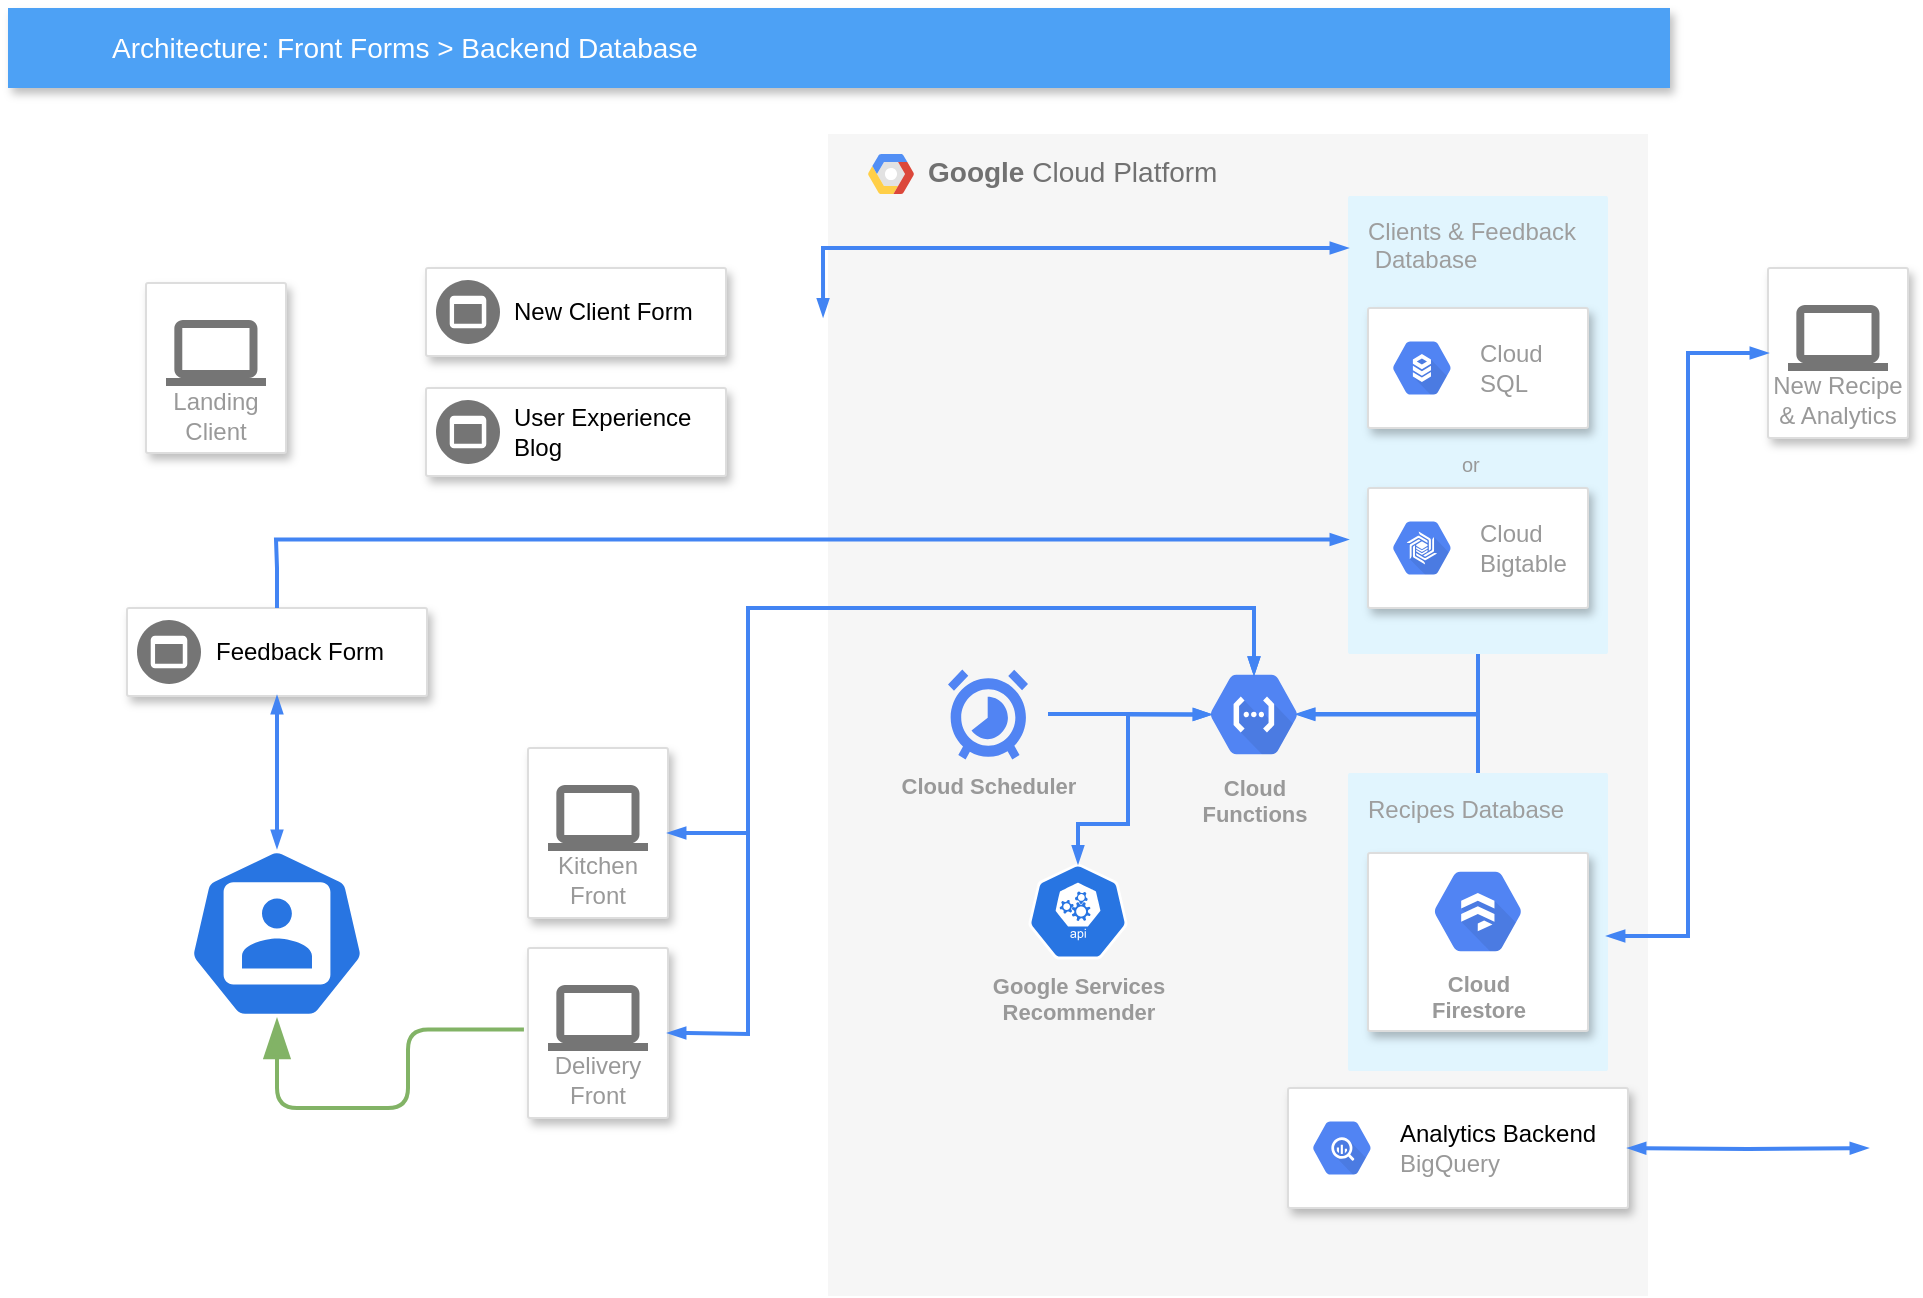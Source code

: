 <mxfile version="16.5.6" type="github">
  <diagram id="f106602c-feb2-e66a-4537-3a34d633f6aa" name="Page-1">
    <mxGraphModel dx="1237" dy="696" grid="1" gridSize="10" guides="1" tooltips="1" connect="1" arrows="1" fold="1" page="1" pageScale="1" pageWidth="1169" pageHeight="827" background="none" math="0" shadow="0">
      <root>
        <mxCell id="0" />
        <mxCell id="1" parent="0" />
        <mxCell id="14" value="&lt;b&gt;Google &lt;/b&gt;Cloud Platform" style="fillColor=#F6F6F6;strokeColor=none;shadow=0;gradientColor=none;fontSize=14;align=left;spacing=10;fontColor=#717171;9E9E9E;verticalAlign=top;spacingTop=-4;fontStyle=0;spacingLeft=40;html=1;" parent="1" vertex="1">
          <mxGeometry x="570" y="123" width="410" height="581" as="geometry" />
        </mxCell>
        <mxCell id="15" value="" style="shape=mxgraph.gcp2.google_cloud_platform;fillColor=#F6F6F6;strokeColor=none;shadow=0;gradientColor=none;" parent="14" vertex="1">
          <mxGeometry width="23" height="20" relative="1" as="geometry">
            <mxPoint x="20" y="10" as="offset" />
          </mxGeometry>
        </mxCell>
        <mxCell id="FHsYfPul3T1H2HVqNf66-516" value="Cloud Scheduler" style="html=1;fillColor=#5184F3;strokeColor=none;verticalAlign=top;labelPosition=center;verticalLabelPosition=bottom;align=center;fontSize=11;fontStyle=1;fontColor=#999999;shape=mxgraph.gcp2.cloud_scheduler" vertex="1" parent="14">
          <mxGeometry x="60" y="267.77" width="40" height="44.95" as="geometry" />
        </mxCell>
        <mxCell id="FHsYfPul3T1H2HVqNf66-520" value="Cloud&#xa;Functions" style="sketch=0;html=1;fillColor=#5184F3;strokeColor=none;verticalAlign=top;labelPosition=center;verticalLabelPosition=bottom;align=center;spacingTop=-6;fontSize=11;fontStyle=1;fontColor=#999999;shape=mxgraph.gcp2.hexIcon;prIcon=cloud_functions" vertex="1" parent="14">
          <mxGeometry x="180" y="261" width="66" height="58.5" as="geometry" />
        </mxCell>
        <mxCell id="FHsYfPul3T1H2HVqNf66-524" style="edgeStyle=orthogonalEdgeStyle;rounded=0;html=1;labelBackgroundColor=none;startArrow=none;startFill=0;endArrow=blockThin;endFill=1;jettySize=auto;orthogonalLoop=1;strokeColor=#4284F3;strokeWidth=2;fontSize=10;fontColor=#999999;align=center;dashed=0;endSize=4;startSize=4;entryX=0.175;entryY=0.5;entryDx=0;entryDy=0;entryPerimeter=0;" edge="1" parent="14" target="FHsYfPul3T1H2HVqNf66-520">
          <mxGeometry relative="1" as="geometry">
            <Array as="points">
              <mxPoint x="150" y="290" />
              <mxPoint x="150" y="290" />
            </Array>
            <mxPoint x="110" y="290" as="sourcePoint" />
            <mxPoint x="180" y="281" as="targetPoint" />
          </mxGeometry>
        </mxCell>
        <mxCell id="FHsYfPul3T1H2HVqNf66-527" value="Recipes Database" style="rounded=1;absoluteArcSize=1;arcSize=2;html=1;strokeColor=none;gradientColor=none;shadow=0;dashed=0;strokeColor=none;fontSize=12;fontColor=#9E9E9E;align=left;verticalAlign=top;spacing=10;spacingTop=-4;fillColor=#E1F5FE;" vertex="1" parent="14">
          <mxGeometry x="260" y="319.5" width="130" height="149" as="geometry" />
        </mxCell>
        <mxCell id="FHsYfPul3T1H2HVqNf66-528" value="" style="strokeColor=#dddddd;fillColor=#ffffff;shadow=1;strokeWidth=1;rounded=1;absoluteArcSize=1;arcSize=2;fontSize=10;fontColor=#999999;align=left;html=1;" vertex="1" parent="14">
          <mxGeometry x="270" y="359.5" width="110" height="89" as="geometry" />
        </mxCell>
        <mxCell id="511" value="Clients &amp;amp; Feedback&lt;br&gt;&amp;nbsp;Database" style="rounded=1;absoluteArcSize=1;arcSize=2;html=1;strokeColor=none;gradientColor=none;shadow=0;dashed=0;strokeColor=none;fontSize=12;fontColor=#9E9E9E;align=left;verticalAlign=top;spacing=10;spacingTop=-4;fillColor=#E1F5FE;" parent="14" vertex="1">
          <mxGeometry x="260" y="31" width="130" height="229" as="geometry" />
        </mxCell>
        <mxCell id="505" value="" style="strokeColor=#dddddd;fillColor=#ffffff;shadow=1;strokeWidth=1;rounded=1;absoluteArcSize=1;arcSize=2;fontSize=10;fontColor=#999999;align=left;html=1;" parent="14" vertex="1">
          <mxGeometry x="270" y="177" width="110" height="60" as="geometry" />
        </mxCell>
        <mxCell id="506" value="Cloud&#xa;Bigtable" style="dashed=0;connectable=0;html=1;fillColor=#5184F3;strokeColor=none;shape=mxgraph.gcp2.hexIcon;prIcon=cloud_bigtable;part=1;labelPosition=right;verticalLabelPosition=middle;align=left;verticalAlign=middle;spacingLeft=5;fontColor=#999999;fontSize=12;" parent="505" vertex="1">
          <mxGeometry y="0.5" width="44" height="39" relative="1" as="geometry">
            <mxPoint x="5" y="-19.5" as="offset" />
          </mxGeometry>
        </mxCell>
        <mxCell id="516" value="or" style="text;html=1;resizable=0;points=[];autosize=1;align=left;verticalAlign=top;spacingTop=-4;fontSize=10;fontColor=#999999;" parent="14" vertex="1">
          <mxGeometry x="315" y="157" width="20" height="10" as="geometry" />
        </mxCell>
        <mxCell id="503" value="" style="strokeColor=#dddddd;fillColor=#ffffff;shadow=1;strokeWidth=1;rounded=1;absoluteArcSize=1;arcSize=2;fontSize=10;fontColor=#999999;align=left;html=1;" parent="14" vertex="1">
          <mxGeometry x="270" y="87" width="110" height="60" as="geometry" />
        </mxCell>
        <mxCell id="504" value="Cloud&#xa;SQL" style="dashed=0;connectable=0;html=1;fillColor=#5184F3;strokeColor=none;shape=mxgraph.gcp2.hexIcon;prIcon=cloud_sql;part=1;labelPosition=right;verticalLabelPosition=middle;align=left;verticalAlign=middle;spacingLeft=5;fontColor=#999999;fontSize=12;" parent="503" vertex="1">
          <mxGeometry y="0.5" width="44" height="39" relative="1" as="geometry">
            <mxPoint x="5" y="-19.5" as="offset" />
          </mxGeometry>
        </mxCell>
        <mxCell id="FHsYfPul3T1H2HVqNf66-549" value="Cloud&#xa;Firestore" style="sketch=0;html=1;fillColor=#5184F3;strokeColor=none;verticalAlign=top;labelPosition=center;verticalLabelPosition=bottom;align=center;spacingTop=-6;fontSize=11;fontStyle=1;fontColor=#999999;shape=mxgraph.gcp2.hexIcon;prIcon=cloud_firestore" vertex="1" parent="14">
          <mxGeometry x="292" y="359.5" width="66" height="58.5" as="geometry" />
        </mxCell>
        <mxCell id="FHsYfPul3T1H2HVqNf66-530" style="edgeStyle=orthogonalEdgeStyle;rounded=0;html=1;labelBackgroundColor=none;startArrow=none;startFill=0;endArrow=blockThin;endFill=1;jettySize=auto;orthogonalLoop=1;strokeColor=#4284F3;strokeWidth=2;fontSize=10;fontColor=#999999;align=center;dashed=0;endSize=4;startSize=4;exitX=0.5;exitY=0;exitDx=0;exitDy=0;entryX=0.825;entryY=0.5;entryDx=0;entryDy=0;entryPerimeter=0;" edge="1" parent="14" source="FHsYfPul3T1H2HVqNf66-527" target="FHsYfPul3T1H2HVqNf66-520">
          <mxGeometry relative="1" as="geometry">
            <Array as="points">
              <mxPoint x="325" y="290" />
            </Array>
            <mxPoint x="334" y="237" as="sourcePoint" />
            <mxPoint x="240" y="277" as="targetPoint" />
          </mxGeometry>
        </mxCell>
        <mxCell id="FHsYfPul3T1H2HVqNf66-525" style="edgeStyle=orthogonalEdgeStyle;rounded=0;html=1;labelBackgroundColor=none;startArrow=none;startFill=0;endArrow=blockThin;endFill=1;jettySize=auto;orthogonalLoop=1;strokeColor=#4284F3;strokeWidth=2;fontSize=10;fontColor=#999999;align=center;dashed=0;endSize=4;startSize=4;exitX=0.5;exitY=1;exitDx=0;exitDy=0;entryX=0.825;entryY=0.5;entryDx=0;entryDy=0;entryPerimeter=0;" edge="1" parent="14" source="511" target="FHsYfPul3T1H2HVqNf66-520">
          <mxGeometry relative="1" as="geometry">
            <Array as="points">
              <mxPoint x="325" y="290" />
              <mxPoint x="235" y="290" />
            </Array>
            <mxPoint x="324" y="227" as="sourcePoint" />
            <mxPoint x="240" y="287" as="targetPoint" />
          </mxGeometry>
        </mxCell>
        <mxCell id="FHsYfPul3T1H2HVqNf66-550" value="Google Services&lt;br&gt;Recommender" style="sketch=0;html=1;dashed=0;whitespace=wrap;fillColor=#2875E2;strokeColor=#ffffff;points=[[0.005,0.63,0],[0.1,0.2,0],[0.9,0.2,0],[0.5,0,0],[0.995,0.63,0],[0.72,0.99,0],[0.5,1,0],[0.28,0.99,0]];shape=mxgraph.kubernetes.icon;prIcon=api;verticalAlign=top;labelPosition=center;verticalLabelPosition=bottom;align=center;fontSize=11;fontColor=#999999;fontStyle=1" vertex="1" parent="14">
          <mxGeometry x="100" y="364.75" width="50" height="48" as="geometry" />
        </mxCell>
        <mxCell id="501" value="" style="strokeColor=#dddddd;fillColor=#ffffff;shadow=1;strokeWidth=1;rounded=1;absoluteArcSize=1;arcSize=2;fontSize=10;fontColor=#999999;align=left;html=1;" parent="14" vertex="1">
          <mxGeometry x="230" y="477" width="170" height="60" as="geometry" />
        </mxCell>
        <mxCell id="502" value="&lt;font color=&quot;#000000&quot;&gt;Analytics Backend&lt;/font&gt;&lt;br&gt;BigQuery" style="dashed=0;connectable=0;html=1;fillColor=#5184F3;strokeColor=none;shape=mxgraph.gcp2.hexIcon;prIcon=bigquery;part=1;labelPosition=right;verticalLabelPosition=middle;align=left;verticalAlign=middle;spacingLeft=5;fontColor=#999999;fontSize=12;" parent="501" vertex="1">
          <mxGeometry y="0.5" width="44" height="39" relative="1" as="geometry">
            <mxPoint x="5" y="-19.5" as="offset" />
          </mxGeometry>
        </mxCell>
        <mxCell id="512" style="edgeStyle=orthogonalEdgeStyle;rounded=0;html=1;labelBackgroundColor=none;startArrow=blockThin;startFill=1;endArrow=blockThin;endFill=1;jettySize=auto;orthogonalLoop=1;strokeColor=#4284F3;strokeWidth=2;fontSize=10;fontColor=#999999;align=center;dashed=0;endSize=4;startSize=4;" parent="14" target="501" edge="1">
          <mxGeometry relative="1" as="geometry">
            <mxPoint x="520" y="507" as="sourcePoint" />
            <Array as="points" />
          </mxGeometry>
        </mxCell>
        <mxCell id="FHsYfPul3T1H2HVqNf66-560" style="edgeStyle=orthogonalEdgeStyle;rounded=0;html=1;labelBackgroundColor=none;startArrow=blockThin;startFill=1;endArrow=blockThin;endFill=1;jettySize=auto;orthogonalLoop=1;strokeColor=#4284F3;strokeWidth=2;fontSize=10;fontColor=#999999;align=center;dashed=0;endSize=4;startSize=4;entryX=0.175;entryY=0.5;entryDx=0;entryDy=0;entryPerimeter=0;exitX=0.5;exitY=0;exitDx=0;exitDy=0;exitPerimeter=0;" edge="1" parent="14" source="FHsYfPul3T1H2HVqNf66-550" target="FHsYfPul3T1H2HVqNf66-520">
          <mxGeometry relative="1" as="geometry">
            <Array as="points">
              <mxPoint x="125" y="345" />
              <mxPoint x="150" y="345" />
              <mxPoint x="150" y="290" />
            </Array>
            <mxPoint x="120" y="300" as="sourcePoint" />
            <mxPoint x="201.55" y="300.25" as="targetPoint" />
          </mxGeometry>
        </mxCell>
        <mxCell id="510" style="edgeStyle=orthogonalEdgeStyle;rounded=0;html=1;labelBackgroundColor=none;startArrow=blockThin;startFill=1;endArrow=blockThin;endFill=1;jettySize=auto;orthogonalLoop=1;strokeColor=#4284F3;strokeWidth=2;fontSize=10;fontColor=#999999;align=center;dashed=0;endSize=4;startSize=4;exitX=-0.006;exitY=0.157;exitDx=0;exitDy=0;exitPerimeter=0;" parent="14" source="14" target="511" edge="1">
          <mxGeometry relative="1" as="geometry">
            <mxPoint x="139" y="57" as="targetPoint" />
            <Array as="points">
              <mxPoint x="-3" y="57" />
            </Array>
          </mxGeometry>
        </mxCell>
        <mxCell id="2" value="Architecture: Front Forms &amp;gt; Backend Database" style="fillColor=#4DA1F5;strokeColor=none;shadow=1;gradientColor=none;fontSize=14;align=left;spacingLeft=50;fontColor=#ffffff;html=1;" parent="1" vertex="1">
          <mxGeometry x="160" y="60" width="831" height="40" as="geometry" />
        </mxCell>
        <mxCell id="495" value="Landing Client" style="strokeColor=#dddddd;fillColor=#ffffff;shadow=1;strokeWidth=1;rounded=1;absoluteArcSize=1;arcSize=2;labelPosition=center;verticalLabelPosition=middle;align=center;verticalAlign=bottom;spacingLeft=0;fontColor=#999999;fontSize=12;whiteSpace=wrap;spacingBottom=2;html=1;" parent="1" vertex="1">
          <mxGeometry x="229" y="197.5" width="70" height="85" as="geometry" />
        </mxCell>
        <mxCell id="496" value="" style="dashed=0;connectable=0;html=1;fillColor=#757575;strokeColor=none;shape=mxgraph.gcp2.laptop;part=1;" parent="495" vertex="1">
          <mxGeometry x="0.5" width="50" height="33" relative="1" as="geometry">
            <mxPoint x="-25" y="18.5" as="offset" />
          </mxGeometry>
        </mxCell>
        <mxCell id="497" value="" style="strokeColor=#dddddd;fillColor=#ffffff;shadow=1;strokeWidth=1;rounded=1;absoluteArcSize=1;arcSize=2;fontSize=10;fontColor=#999999;align=left;html=1;" parent="1" vertex="1">
          <mxGeometry x="369" y="190" width="150" height="44" as="geometry" />
        </mxCell>
        <mxCell id="498" value="New Client Form" style="dashed=0;connectable=0;html=1;fillColor=#757575;strokeColor=none;shape=mxgraph.gcp2.frontend_platform_services;part=1;labelPosition=right;verticalLabelPosition=middle;align=left;verticalAlign=middle;spacingLeft=5;fontColor=#000000;fontSize=12;" parent="497" vertex="1">
          <mxGeometry y="0.5" width="32" height="32" relative="1" as="geometry">
            <mxPoint x="5" y="-16" as="offset" />
          </mxGeometry>
        </mxCell>
        <mxCell id="FHsYfPul3T1H2HVqNf66-531" value="Kitchen Front" style="strokeColor=#dddddd;fillColor=#ffffff;shadow=1;strokeWidth=1;rounded=1;absoluteArcSize=1;arcSize=2;labelPosition=center;verticalLabelPosition=middle;align=center;verticalAlign=bottom;spacingLeft=0;fontColor=#999999;fontSize=12;whiteSpace=wrap;spacingBottom=2;html=1;" vertex="1" parent="1">
          <mxGeometry x="420" y="430" width="70" height="85" as="geometry" />
        </mxCell>
        <mxCell id="FHsYfPul3T1H2HVqNf66-532" value="" style="dashed=0;connectable=0;html=1;fillColor=#757575;strokeColor=none;shape=mxgraph.gcp2.laptop;part=1;" vertex="1" parent="FHsYfPul3T1H2HVqNf66-531">
          <mxGeometry x="0.5" width="50" height="33" relative="1" as="geometry">
            <mxPoint x="-25" y="18.5" as="offset" />
          </mxGeometry>
        </mxCell>
        <mxCell id="FHsYfPul3T1H2HVqNf66-533" value="Delivery Front" style="strokeColor=#dddddd;fillColor=#ffffff;shadow=1;strokeWidth=1;rounded=1;absoluteArcSize=1;arcSize=2;labelPosition=center;verticalLabelPosition=middle;align=center;verticalAlign=bottom;spacingLeft=0;fontColor=#999999;fontSize=12;whiteSpace=wrap;spacingBottom=2;html=1;" vertex="1" parent="1">
          <mxGeometry x="420" y="530" width="70" height="85" as="geometry" />
        </mxCell>
        <mxCell id="FHsYfPul3T1H2HVqNf66-534" value="" style="dashed=0;connectable=0;html=1;fillColor=#757575;strokeColor=none;shape=mxgraph.gcp2.laptop;part=1;" vertex="1" parent="FHsYfPul3T1H2HVqNf66-533">
          <mxGeometry x="0.5" width="50" height="33" relative="1" as="geometry">
            <mxPoint x="-25" y="18.5" as="offset" />
          </mxGeometry>
        </mxCell>
        <mxCell id="FHsYfPul3T1H2HVqNf66-535" style="edgeStyle=orthogonalEdgeStyle;rounded=0;html=1;labelBackgroundColor=none;startArrow=blockThin;startFill=1;endArrow=blockThin;endFill=1;jettySize=auto;orthogonalLoop=1;strokeColor=#4284F3;strokeWidth=2;fontSize=10;fontColor=#999999;align=center;dashed=0;endSize=4;startSize=4;exitX=1;exitY=0.5;exitDx=0;exitDy=0;entryX=0.5;entryY=0.16;entryDx=0;entryDy=0;entryPerimeter=0;" edge="1" parent="1" source="FHsYfPul3T1H2HVqNf66-531" target="FHsYfPul3T1H2HVqNf66-520">
          <mxGeometry relative="1" as="geometry">
            <Array as="points">
              <mxPoint x="530" y="473" />
              <mxPoint x="530" y="360" />
              <mxPoint x="783" y="360" />
            </Array>
            <mxPoint x="529" y="255" as="sourcePoint" />
            <mxPoint x="609" y="255" as="targetPoint" />
          </mxGeometry>
        </mxCell>
        <mxCell id="FHsYfPul3T1H2HVqNf66-536" style="edgeStyle=orthogonalEdgeStyle;rounded=0;html=1;labelBackgroundColor=none;startArrow=blockThin;startFill=1;endArrow=blockThin;endFill=1;jettySize=auto;orthogonalLoop=1;strokeColor=#4284F3;strokeWidth=2;fontSize=10;fontColor=#999999;align=center;dashed=0;endSize=4;startSize=4;exitX=1;exitY=0.5;exitDx=0;exitDy=0;entryX=0.5;entryY=0.16;entryDx=0;entryDy=0;entryPerimeter=0;" edge="1" parent="1" source="FHsYfPul3T1H2HVqNf66-533" target="FHsYfPul3T1H2HVqNf66-520">
          <mxGeometry relative="1" as="geometry">
            <Array as="points">
              <mxPoint x="500" y="573" />
              <mxPoint x="530" y="573" />
              <mxPoint x="530" y="360" />
              <mxPoint x="783" y="360" />
            </Array>
            <mxPoint x="500" y="482.5" as="sourcePoint" />
            <mxPoint x="793" y="388.04" as="targetPoint" />
          </mxGeometry>
        </mxCell>
        <mxCell id="FHsYfPul3T1H2HVqNf66-538" value="" style="sketch=0;html=1;dashed=0;whitespace=wrap;fillColor=#2875E2;strokeColor=#ffffff;points=[[0.005,0.63,0],[0.1,0.2,0],[0.9,0.2,0],[0.5,0,0],[0.995,0.63,0],[0.72,0.99,0],[0.5,1,0],[0.28,0.99,0]];shape=mxgraph.kubernetes.icon;prIcon=user" vertex="1" parent="1">
          <mxGeometry x="250" y="480.0" width="89" height="85.44" as="geometry" />
        </mxCell>
        <mxCell id="FHsYfPul3T1H2HVqNf66-542" style="edgeStyle=orthogonalEdgeStyle;rounded=1;html=1;labelBackgroundColor=none;startArrow=blockThin;startFill=1;endArrow=none;endFill=0;jettySize=auto;orthogonalLoop=1;strokeColor=#82b366;strokeWidth=2;fontSize=10;fontColor=#999999;align=center;dashed=0;endSize=15;startSize=15;entryX=-0.029;entryY=0.48;entryDx=0;entryDy=0;entryPerimeter=0;exitX=0.5;exitY=1;exitDx=0;exitDy=0;exitPerimeter=0;fillColor=#d5e8d4;" edge="1" parent="1" source="FHsYfPul3T1H2HVqNf66-538" target="FHsYfPul3T1H2HVqNf66-533">
          <mxGeometry relative="1" as="geometry">
            <Array as="points">
              <mxPoint x="295" y="610" />
              <mxPoint x="360" y="610" />
              <mxPoint x="360" y="571" />
            </Array>
            <mxPoint x="340" y="520" as="sourcePoint" />
            <mxPoint x="400" y="570" as="targetPoint" />
          </mxGeometry>
        </mxCell>
        <mxCell id="FHsYfPul3T1H2HVqNf66-543" value="" style="strokeColor=#dddddd;fillColor=#ffffff;shadow=1;strokeWidth=1;rounded=1;absoluteArcSize=1;arcSize=2;fontSize=10;fontColor=#999999;align=left;html=1;" vertex="1" parent="1">
          <mxGeometry x="219.5" y="360" width="150" height="44" as="geometry" />
        </mxCell>
        <mxCell id="FHsYfPul3T1H2HVqNf66-544" value="Feedback Form" style="dashed=0;connectable=0;html=1;fillColor=#757575;strokeColor=none;shape=mxgraph.gcp2.frontend_platform_services;part=1;labelPosition=right;verticalLabelPosition=middle;align=left;verticalAlign=middle;spacingLeft=5;fontColor=#000000;fontSize=12;" vertex="1" parent="FHsYfPul3T1H2HVqNf66-543">
          <mxGeometry y="0.5" width="32" height="32" relative="1" as="geometry">
            <mxPoint x="5" y="-16" as="offset" />
          </mxGeometry>
        </mxCell>
        <mxCell id="FHsYfPul3T1H2HVqNf66-545" style="edgeStyle=orthogonalEdgeStyle;rounded=0;html=1;labelBackgroundColor=none;startArrow=none;startFill=0;endArrow=blockThin;endFill=1;jettySize=auto;orthogonalLoop=1;strokeColor=#4284F3;strokeWidth=2;fontSize=10;fontColor=#999999;align=center;dashed=0;endSize=4;startSize=4;exitX=0.5;exitY=0;exitDx=0;exitDy=0;entryX=0;entryY=0.75;entryDx=0;entryDy=0;" edge="1" parent="1" source="FHsYfPul3T1H2HVqNf66-543" target="511">
          <mxGeometry relative="1" as="geometry">
            <Array as="points">
              <mxPoint x="294" y="340" />
              <mxPoint x="294" y="326" />
            </Array>
            <mxPoint x="166.351" y="440" as="sourcePoint" />
            <mxPoint x="705" y="603" as="targetPoint" />
          </mxGeometry>
        </mxCell>
        <mxCell id="FHsYfPul3T1H2HVqNf66-547" style="edgeStyle=orthogonalEdgeStyle;rounded=0;html=1;labelBackgroundColor=none;startArrow=blockThin;startFill=1;endArrow=blockThin;endFill=1;jettySize=auto;orthogonalLoop=1;strokeColor=#4284F3;strokeWidth=2;fontSize=10;fontColor=#999999;align=center;dashed=0;endSize=4;startSize=4;entryX=0.5;entryY=1;entryDx=0;entryDy=0;exitX=0.5;exitY=0;exitDx=0;exitDy=0;exitPerimeter=0;" edge="1" parent="1" source="FHsYfPul3T1H2HVqNf66-538" target="FHsYfPul3T1H2HVqNf66-543">
          <mxGeometry relative="1" as="geometry">
            <mxPoint x="309" y="250" as="sourcePoint" />
            <mxPoint x="379" y="250" as="targetPoint" />
          </mxGeometry>
        </mxCell>
        <mxCell id="FHsYfPul3T1H2HVqNf66-555" value="New Recipe&lt;br&gt;&amp;amp; Analytics" style="strokeColor=#dddddd;fillColor=#ffffff;shadow=1;strokeWidth=1;rounded=1;absoluteArcSize=1;arcSize=2;labelPosition=center;verticalLabelPosition=middle;align=center;verticalAlign=bottom;spacingLeft=0;fontColor=#999999;fontSize=12;whiteSpace=wrap;spacingBottom=2;html=1;" vertex="1" parent="1">
          <mxGeometry x="1040" y="190" width="70" height="85" as="geometry" />
        </mxCell>
        <mxCell id="FHsYfPul3T1H2HVqNf66-556" value="" style="dashed=0;connectable=0;html=1;fillColor=#757575;strokeColor=none;shape=mxgraph.gcp2.laptop;part=1;" vertex="1" parent="FHsYfPul3T1H2HVqNf66-555">
          <mxGeometry x="0.5" width="50" height="33" relative="1" as="geometry">
            <mxPoint x="-25" y="18.5" as="offset" />
          </mxGeometry>
        </mxCell>
        <mxCell id="FHsYfPul3T1H2HVqNf66-557" style="edgeStyle=orthogonalEdgeStyle;rounded=0;html=1;labelBackgroundColor=none;startArrow=blockThin;startFill=1;endArrow=blockThin;endFill=1;jettySize=auto;orthogonalLoop=1;strokeColor=#4284F3;strokeWidth=2;fontSize=10;fontColor=#999999;align=center;dashed=0;endSize=4;startSize=4;exitX=0.996;exitY=0.547;exitDx=0;exitDy=0;exitPerimeter=0;entryX=0;entryY=0.5;entryDx=0;entryDy=0;" edge="1" parent="1" source="FHsYfPul3T1H2HVqNf66-527" target="FHsYfPul3T1H2HVqNf66-555">
          <mxGeometry relative="1" as="geometry">
            <mxPoint x="309" y="250" as="sourcePoint" />
            <mxPoint x="379" y="250" as="targetPoint" />
          </mxGeometry>
        </mxCell>
        <mxCell id="FHsYfPul3T1H2HVqNf66-561" value="" style="strokeColor=#dddddd;fillColor=#ffffff;shadow=1;strokeWidth=1;rounded=1;absoluteArcSize=1;arcSize=2;fontSize=10;fontColor=#999999;align=left;html=1;" vertex="1" parent="1">
          <mxGeometry x="369" y="250" width="150" height="44" as="geometry" />
        </mxCell>
        <mxCell id="FHsYfPul3T1H2HVqNf66-562" value="User Experience &lt;br&gt;Blog" style="dashed=0;connectable=0;html=1;fillColor=#757575;strokeColor=none;shape=mxgraph.gcp2.frontend_platform_services;part=1;labelPosition=right;verticalLabelPosition=middle;align=left;verticalAlign=middle;spacingLeft=5;fontColor=#000000;fontSize=12;" vertex="1" parent="FHsYfPul3T1H2HVqNf66-561">
          <mxGeometry y="0.5" width="32" height="32" relative="1" as="geometry">
            <mxPoint x="5" y="-16" as="offset" />
          </mxGeometry>
        </mxCell>
      </root>
    </mxGraphModel>
  </diagram>
</mxfile>
